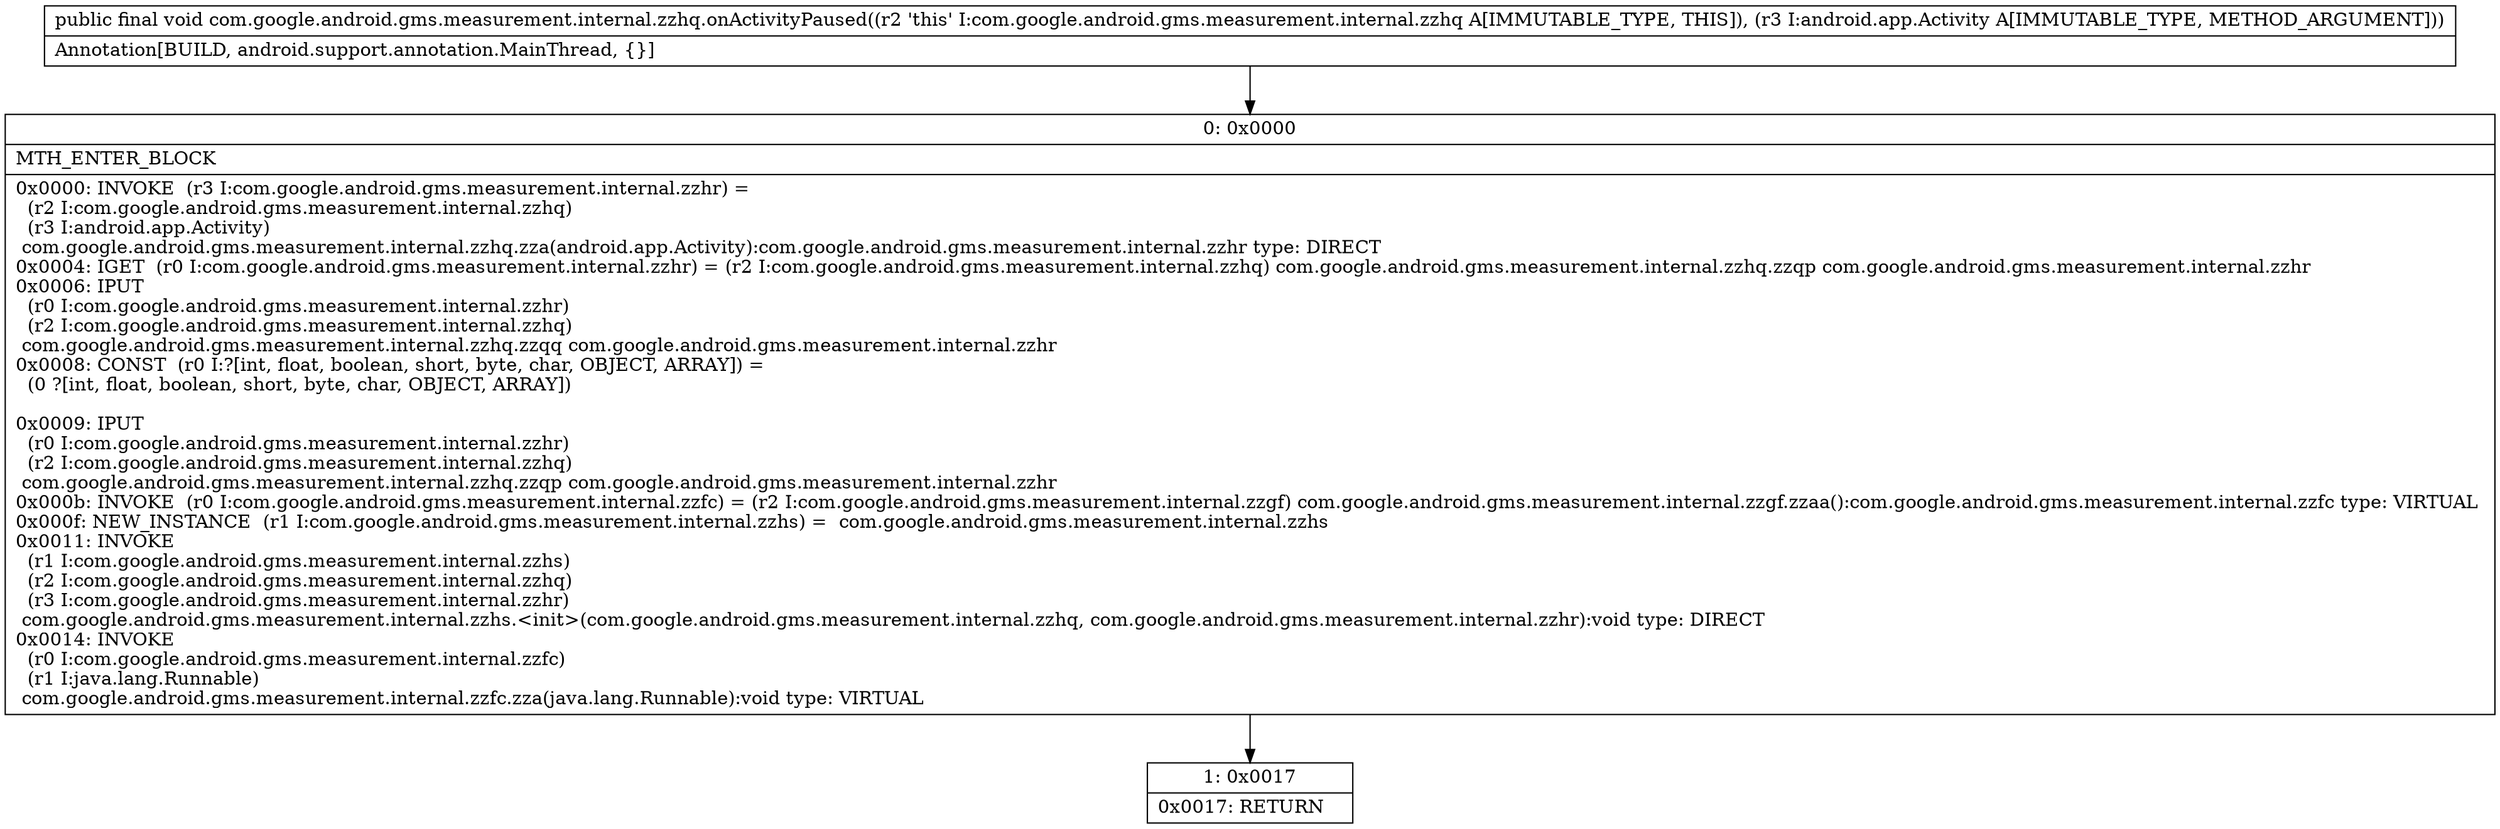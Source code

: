 digraph "CFG forcom.google.android.gms.measurement.internal.zzhq.onActivityPaused(Landroid\/app\/Activity;)V" {
Node_0 [shape=record,label="{0\:\ 0x0000|MTH_ENTER_BLOCK\l|0x0000: INVOKE  (r3 I:com.google.android.gms.measurement.internal.zzhr) = \l  (r2 I:com.google.android.gms.measurement.internal.zzhq)\l  (r3 I:android.app.Activity)\l com.google.android.gms.measurement.internal.zzhq.zza(android.app.Activity):com.google.android.gms.measurement.internal.zzhr type: DIRECT \l0x0004: IGET  (r0 I:com.google.android.gms.measurement.internal.zzhr) = (r2 I:com.google.android.gms.measurement.internal.zzhq) com.google.android.gms.measurement.internal.zzhq.zzqp com.google.android.gms.measurement.internal.zzhr \l0x0006: IPUT  \l  (r0 I:com.google.android.gms.measurement.internal.zzhr)\l  (r2 I:com.google.android.gms.measurement.internal.zzhq)\l com.google.android.gms.measurement.internal.zzhq.zzqq com.google.android.gms.measurement.internal.zzhr \l0x0008: CONST  (r0 I:?[int, float, boolean, short, byte, char, OBJECT, ARRAY]) = \l  (0 ?[int, float, boolean, short, byte, char, OBJECT, ARRAY])\l \l0x0009: IPUT  \l  (r0 I:com.google.android.gms.measurement.internal.zzhr)\l  (r2 I:com.google.android.gms.measurement.internal.zzhq)\l com.google.android.gms.measurement.internal.zzhq.zzqp com.google.android.gms.measurement.internal.zzhr \l0x000b: INVOKE  (r0 I:com.google.android.gms.measurement.internal.zzfc) = (r2 I:com.google.android.gms.measurement.internal.zzgf) com.google.android.gms.measurement.internal.zzgf.zzaa():com.google.android.gms.measurement.internal.zzfc type: VIRTUAL \l0x000f: NEW_INSTANCE  (r1 I:com.google.android.gms.measurement.internal.zzhs) =  com.google.android.gms.measurement.internal.zzhs \l0x0011: INVOKE  \l  (r1 I:com.google.android.gms.measurement.internal.zzhs)\l  (r2 I:com.google.android.gms.measurement.internal.zzhq)\l  (r3 I:com.google.android.gms.measurement.internal.zzhr)\l com.google.android.gms.measurement.internal.zzhs.\<init\>(com.google.android.gms.measurement.internal.zzhq, com.google.android.gms.measurement.internal.zzhr):void type: DIRECT \l0x0014: INVOKE  \l  (r0 I:com.google.android.gms.measurement.internal.zzfc)\l  (r1 I:java.lang.Runnable)\l com.google.android.gms.measurement.internal.zzfc.zza(java.lang.Runnable):void type: VIRTUAL \l}"];
Node_1 [shape=record,label="{1\:\ 0x0017|0x0017: RETURN   \l}"];
MethodNode[shape=record,label="{public final void com.google.android.gms.measurement.internal.zzhq.onActivityPaused((r2 'this' I:com.google.android.gms.measurement.internal.zzhq A[IMMUTABLE_TYPE, THIS]), (r3 I:android.app.Activity A[IMMUTABLE_TYPE, METHOD_ARGUMENT]))  | Annotation[BUILD, android.support.annotation.MainThread, \{\}]\l}"];
MethodNode -> Node_0;
Node_0 -> Node_1;
}

